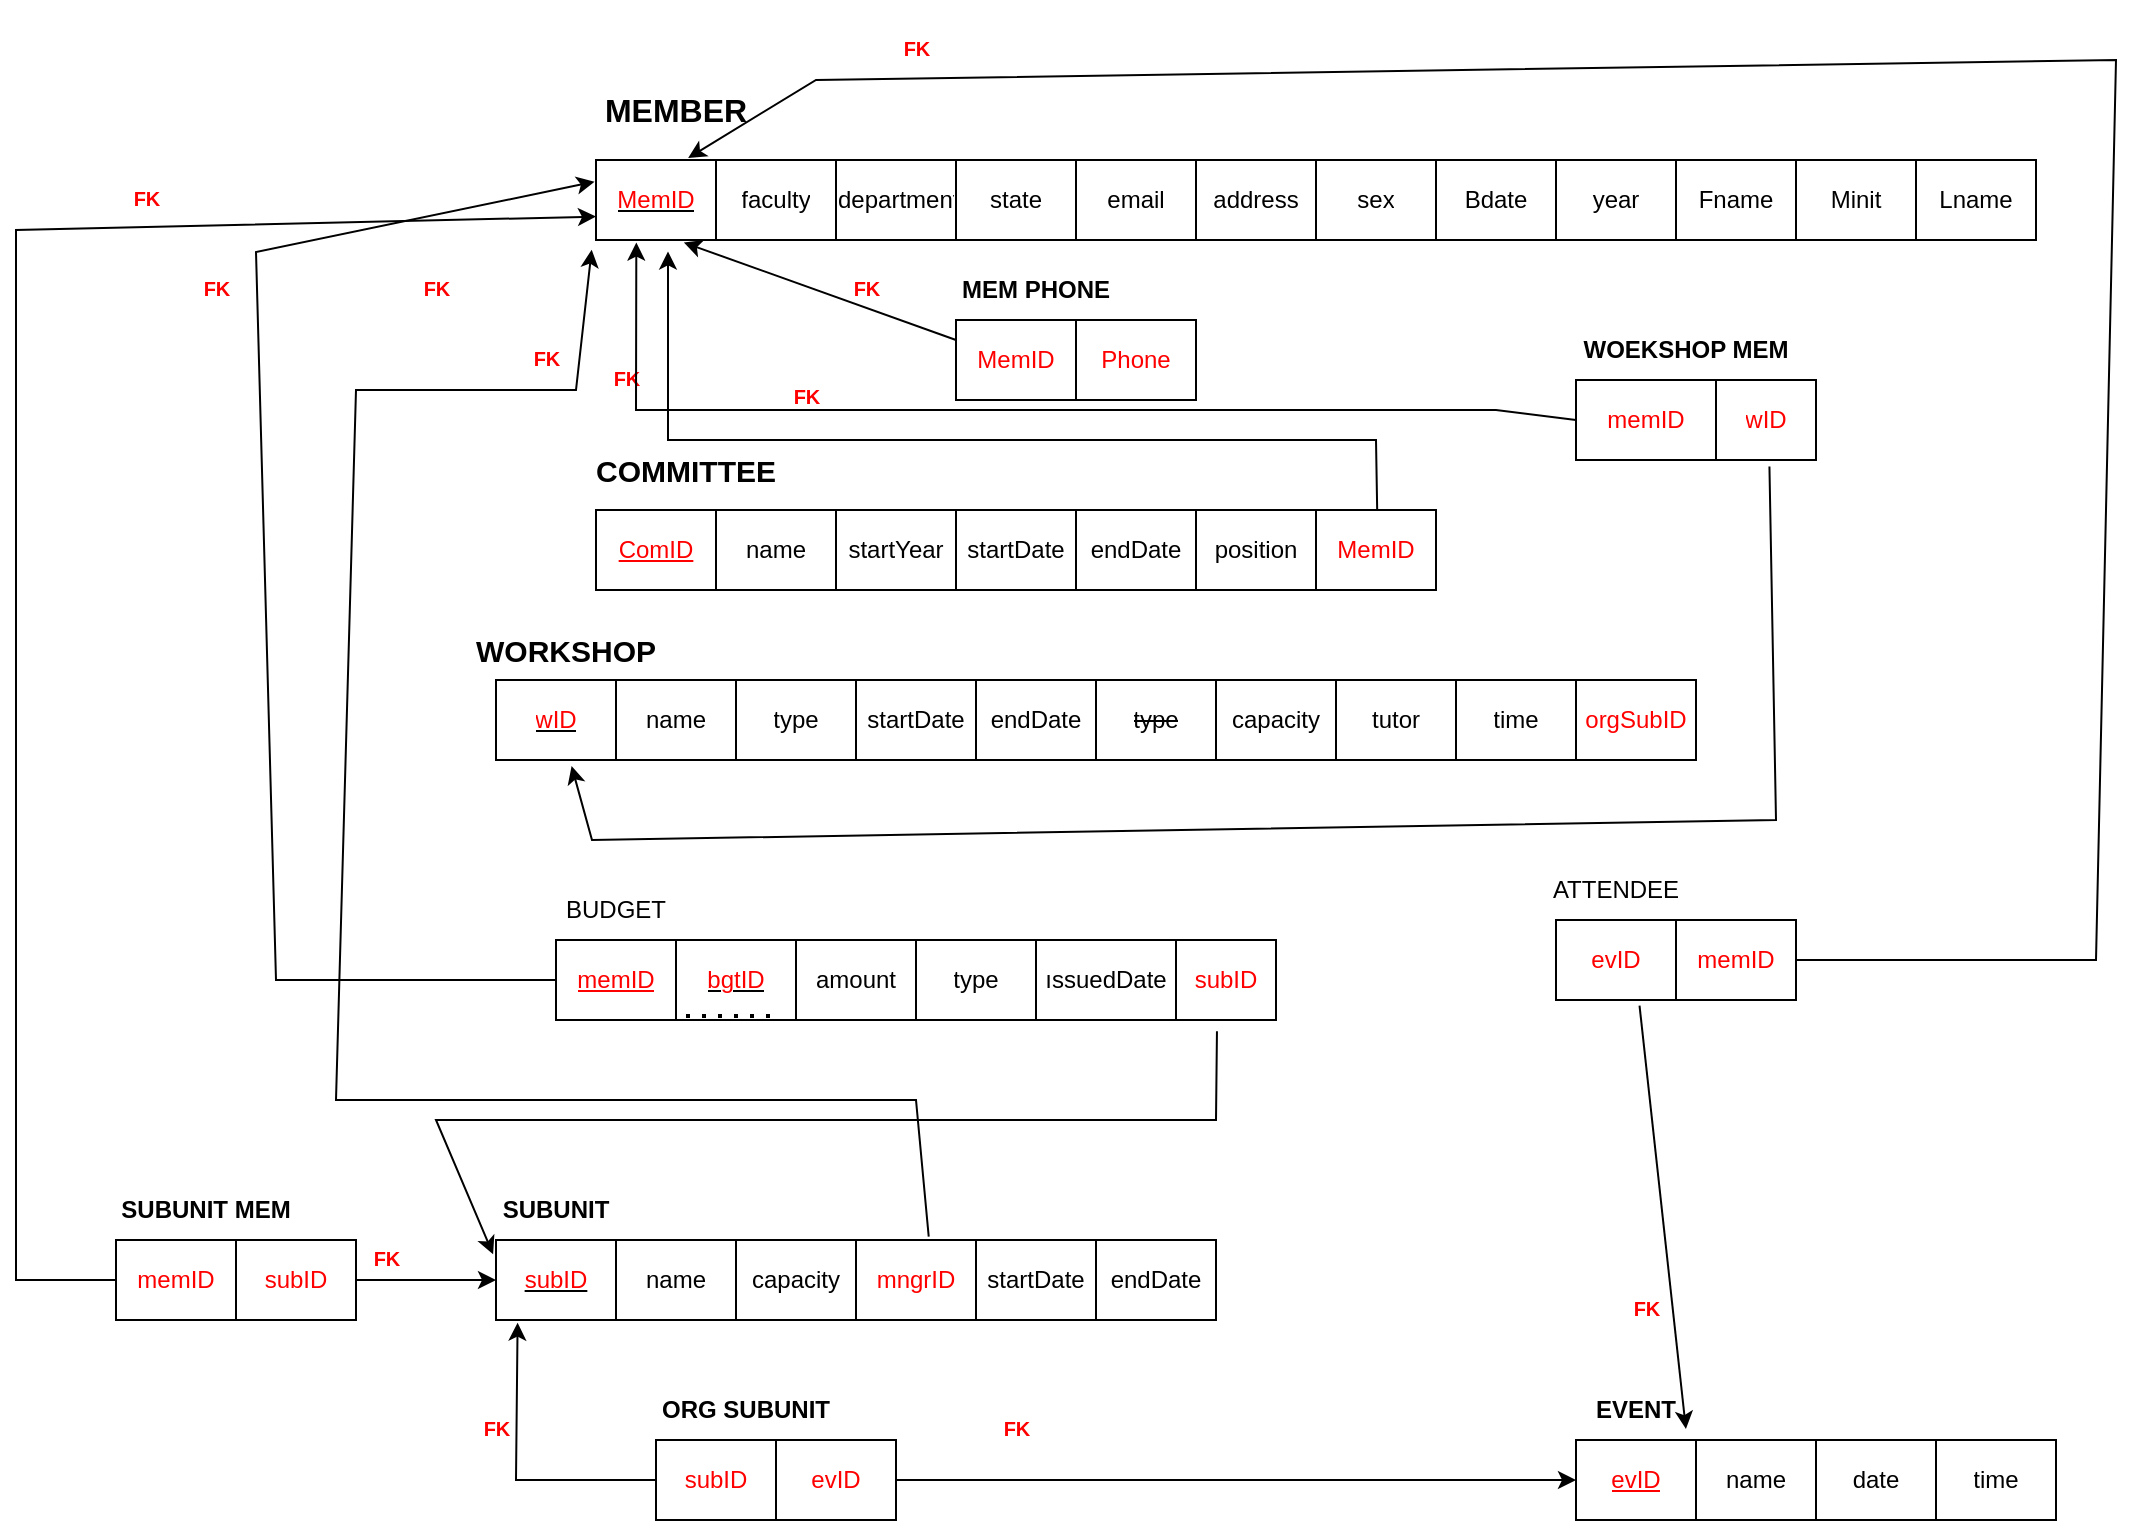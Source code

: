 <mxfile version="17.4.6" type="github">
  <diagram id="Iv0cxKoK1hxGYMcb1AIZ" name="Page-1">
    <mxGraphModel dx="1550" dy="407" grid="1" gridSize="10" guides="1" tooltips="1" connect="1" arrows="1" fold="1" page="1" pageScale="1" pageWidth="827" pageHeight="1169" math="0" shadow="0">
      <root>
        <mxCell id="0" />
        <mxCell id="1" parent="0" />
        <mxCell id="tBkHHK9JIL61vI1MXBWX-161" value="" style="shape=table;startSize=0;container=1;collapsible=0;childLayout=tableLayout;fontColor=#000000;" parent="1" vertex="1">
          <mxGeometry x="20" y="500" width="120" height="40" as="geometry" />
        </mxCell>
        <mxCell id="tBkHHK9JIL61vI1MXBWX-162" value="" style="shape=tableRow;horizontal=0;startSize=0;swimlaneHead=0;swimlaneBody=0;top=0;left=0;bottom=0;right=0;collapsible=0;dropTarget=0;fillColor=none;points=[[0,0.5],[1,0.5]];portConstraint=eastwest;fontColor=#000000;" parent="tBkHHK9JIL61vI1MXBWX-161" vertex="1">
          <mxGeometry width="120" height="40" as="geometry" />
        </mxCell>
        <mxCell id="tBkHHK9JIL61vI1MXBWX-163" value="&lt;span style=&quot;color: rgb(255 , 0 , 0)&quot;&gt;evID&lt;/span&gt;" style="shape=partialRectangle;html=1;whiteSpace=wrap;connectable=0;overflow=hidden;fillColor=none;top=0;left=0;bottom=0;right=0;pointerEvents=1;fontColor=#000000;" parent="tBkHHK9JIL61vI1MXBWX-162" vertex="1">
          <mxGeometry width="60" height="40" as="geometry">
            <mxRectangle width="60" height="40" as="alternateBounds" />
          </mxGeometry>
        </mxCell>
        <mxCell id="tBkHHK9JIL61vI1MXBWX-164" value="&lt;font color=&quot;#ff0000&quot;&gt;memID&lt;/font&gt;" style="shape=partialRectangle;html=1;whiteSpace=wrap;connectable=0;overflow=hidden;fillColor=none;top=0;left=0;bottom=0;right=0;pointerEvents=1;fontColor=#000000;" parent="tBkHHK9JIL61vI1MXBWX-162" vertex="1">
          <mxGeometry x="60" width="60" height="40" as="geometry">
            <mxRectangle width="60" height="40" as="alternateBounds" />
          </mxGeometry>
        </mxCell>
        <mxCell id="tBkHHK9JIL61vI1MXBWX-165" value="ATTENDEE" style="text;html=1;strokeColor=none;fillColor=none;align=center;verticalAlign=middle;whiteSpace=wrap;rounded=0;fontColor=#000000;" parent="1" vertex="1">
          <mxGeometry x="20" y="470" width="60" height="30" as="geometry" />
        </mxCell>
        <mxCell id="tBkHHK9JIL61vI1MXBWX-174" value="" style="endArrow=classic;html=1;rounded=0;fontColor=#FF0000;entryX=0.05;entryY=1.143;entryDx=0;entryDy=0;entryPerimeter=0;exitX=0.93;exitY=0.01;exitDx=0;exitDy=0;exitPerimeter=0;" parent="1" source="tBkHHK9JIL61vI1MXBWX-101" target="tBkHHK9JIL61vI1MXBWX-83" edge="1">
          <mxGeometry width="50" height="50" relative="1" as="geometry">
            <mxPoint x="-20" y="335" as="sourcePoint" />
            <mxPoint x="10" y="405" as="targetPoint" />
            <Array as="points">
              <mxPoint x="-70" y="260" />
              <mxPoint x="-424" y="260" />
            </Array>
          </mxGeometry>
        </mxCell>
        <mxCell id="tBkHHK9JIL61vI1MXBWX-177" value="&lt;font style=&quot;font-size: 10px&quot;&gt;FK&lt;/font&gt;" style="text;strokeColor=none;fillColor=none;html=1;fontSize=24;fontStyle=1;verticalAlign=middle;align=center;fontColor=#FF0000;" parent="1" vertex="1">
          <mxGeometry x="-560" y="170" width="40" height="20" as="geometry" />
        </mxCell>
        <mxCell id="tBkHHK9JIL61vI1MXBWX-178" value="" style="endArrow=classic;html=1;rounded=0;fontSize=10;fontColor=#FF0000;exitX=0.601;exitY=-0.043;exitDx=0;exitDy=0;exitPerimeter=0;entryX=-0.003;entryY=1.121;entryDx=0;entryDy=0;entryPerimeter=0;" parent="1" source="tBkHHK9JIL61vI1MXBWX-134" edge="1" target="tBkHHK9JIL61vI1MXBWX-83">
          <mxGeometry width="50" height="50" relative="1" as="geometry">
            <mxPoint x="-40" y="735" as="sourcePoint" />
            <mxPoint x="-470" y="205" as="targetPoint" />
            <Array as="points">
              <mxPoint x="-300" y="590" />
              <mxPoint x="-590" y="590" />
              <mxPoint x="-580" y="235" />
              <mxPoint x="-470" y="235" />
            </Array>
          </mxGeometry>
        </mxCell>
        <mxCell id="tBkHHK9JIL61vI1MXBWX-179" value="&lt;font style=&quot;font-size: 10px&quot;&gt;FK&lt;/font&gt;" style="text;strokeColor=none;fillColor=none;html=1;fontSize=24;fontStyle=1;verticalAlign=middle;align=center;fontColor=#FF0000;" parent="1" vertex="1">
          <mxGeometry x="-500" y="195" width="30" height="40" as="geometry" />
        </mxCell>
        <mxCell id="tBkHHK9JIL61vI1MXBWX-181" value="" style="endArrow=classic;html=1;rounded=0;fontSize=10;fontColor=#FF0000;exitX=0.918;exitY=1.14;exitDx=0;exitDy=0;exitPerimeter=0;entryX=-0.004;entryY=0.179;entryDx=0;entryDy=0;entryPerimeter=0;" parent="1" source="tBkHHK9JIL61vI1MXBWX-143" target="tBkHHK9JIL61vI1MXBWX-134" edge="1">
          <mxGeometry width="50" height="50" relative="1" as="geometry">
            <mxPoint x="-210" y="715" as="sourcePoint" />
            <mxPoint x="-540" y="640" as="targetPoint" />
            <Array as="points">
              <mxPoint x="-150" y="600" />
              <mxPoint x="-540" y="600" />
            </Array>
          </mxGeometry>
        </mxCell>
        <mxCell id="tBkHHK9JIL61vI1MXBWX-183" value="" style="endArrow=classic;html=1;rounded=0;fontSize=10;fontColor=#FF0000;exitX=0;exitY=0.5;exitDx=0;exitDy=0;entryX=-0.001;entryY=0.272;entryDx=0;entryDy=0;entryPerimeter=0;" parent="1" source="tBkHHK9JIL61vI1MXBWX-143" target="tBkHHK9JIL61vI1MXBWX-83" edge="1">
          <mxGeometry width="50" height="50" relative="1" as="geometry">
            <mxPoint x="-490" y="705" as="sourcePoint" />
            <mxPoint x="-510" y="115" as="targetPoint" />
            <Array as="points">
              <mxPoint x="-620" y="530" />
              <mxPoint x="-630" y="166" />
            </Array>
          </mxGeometry>
        </mxCell>
        <mxCell id="tBkHHK9JIL61vI1MXBWX-186" value="&lt;font style=&quot;font-size: 10px&quot;&gt;FK&lt;/font&gt;" style="text;strokeColor=none;fillColor=none;html=1;fontSize=24;fontStyle=1;verticalAlign=middle;align=center;fontColor=#FF0000;" parent="1" vertex="1">
          <mxGeometry x="-670" y="170" width="40" height="20" as="geometry" />
        </mxCell>
        <mxCell id="tBkHHK9JIL61vI1MXBWX-191" value="&lt;font style=&quot;font-size: 10px&quot;&gt;FK&lt;/font&gt;" style="text;strokeColor=none;fillColor=none;html=1;fontSize=24;fontStyle=1;verticalAlign=middle;align=center;fontColor=#FF0000;" parent="1" vertex="1">
          <mxGeometry x="-520" y="740" width="20" height="20" as="geometry" />
        </mxCell>
        <mxCell id="tBkHHK9JIL61vI1MXBWX-195" value="&lt;font style=&quot;font-size: 10px&quot;&gt;FK&lt;/font&gt;" style="text;strokeColor=none;fillColor=none;html=1;fontSize=24;fontStyle=1;verticalAlign=middle;align=center;fontColor=#FF0000;" parent="1" vertex="1">
          <mxGeometry x="-265" y="730" width="30" height="40" as="geometry" />
        </mxCell>
        <mxCell id="tBkHHK9JIL61vI1MXBWX-199" value="&lt;font style=&quot;font-size: 10px&quot;&gt;FK&lt;/font&gt;" style="text;strokeColor=none;fillColor=none;html=1;fontSize=24;fontStyle=1;verticalAlign=middle;align=center;fontColor=#FF0000;" parent="1" vertex="1">
          <mxGeometry x="-460" y="205" width="30" height="40" as="geometry" />
        </mxCell>
        <mxCell id="tBkHHK9JIL61vI1MXBWX-200" value="" style="endArrow=classic;html=1;rounded=0;fontSize=10;fontColor=#FF0000;exitX=1;exitY=0.5;exitDx=0;exitDy=0;" parent="1" source="tBkHHK9JIL61vI1MXBWX-157" target="tBkHHK9JIL61vI1MXBWX-134" edge="1">
          <mxGeometry width="50" height="50" relative="1" as="geometry">
            <mxPoint x="-290" y="530" as="sourcePoint" />
            <mxPoint x="-240" y="480" as="targetPoint" />
          </mxGeometry>
        </mxCell>
        <mxCell id="tBkHHK9JIL61vI1MXBWX-201" value="&lt;font style=&quot;font-size: 10px&quot;&gt;FK&lt;/font&gt;" style="text;strokeColor=none;fillColor=none;html=1;fontSize=24;fontStyle=1;verticalAlign=middle;align=center;fontColor=#FF0000;" parent="1" vertex="1">
          <mxGeometry x="-580" y="650" width="30" height="30" as="geometry" />
        </mxCell>
        <mxCell id="tBkHHK9JIL61vI1MXBWX-202" value="" style="endArrow=classic;html=1;rounded=0;fontSize=10;fontColor=#FF0000;exitX=0;exitY=0.5;exitDx=0;exitDy=0;" parent="1" source="tBkHHK9JIL61vI1MXBWX-157" target="tBkHHK9JIL61vI1MXBWX-83" edge="1">
          <mxGeometry width="50" height="50" relative="1" as="geometry">
            <mxPoint x="-740" y="905" as="sourcePoint" />
            <mxPoint x="-740" y="85" as="targetPoint" />
            <Array as="points">
              <mxPoint x="-750" y="680" />
              <mxPoint x="-750" y="155" />
            </Array>
          </mxGeometry>
        </mxCell>
        <mxCell id="tBkHHK9JIL61vI1MXBWX-205" value="&lt;font style=&quot;font-size: 10px&quot;&gt;FK&lt;/font&gt;" style="text;strokeColor=none;fillColor=none;html=1;fontSize=24;fontStyle=1;verticalAlign=middle;align=center;fontColor=#FF0000;" parent="1" vertex="1">
          <mxGeometry x="-700" y="115" width="30" height="40" as="geometry" />
        </mxCell>
        <mxCell id="tBkHHK9JIL61vI1MXBWX-208" value="" style="endArrow=classic;html=1;rounded=0;fontSize=10;fontColor=#FF0000;exitX=1;exitY=0.5;exitDx=0;exitDy=0;entryX=0.064;entryY=-0.026;entryDx=0;entryDy=0;entryPerimeter=0;" parent="1" source="tBkHHK9JIL61vI1MXBWX-162" target="tBkHHK9JIL61vI1MXBWX-83" edge="1">
          <mxGeometry width="50" height="50" relative="1" as="geometry">
            <mxPoint x="-20" y="745" as="sourcePoint" />
            <mxPoint x="-400" y="80" as="targetPoint" />
            <Array as="points">
              <mxPoint x="290" y="520" />
              <mxPoint x="300" y="70" />
              <mxPoint x="-350" y="80" />
            </Array>
          </mxGeometry>
        </mxCell>
        <mxCell id="tBkHHK9JIL61vI1MXBWX-209" value="&lt;font style=&quot;font-size: 10px&quot;&gt;FK&lt;/font&gt;" style="text;strokeColor=none;fillColor=none;html=1;fontSize=24;fontStyle=1;verticalAlign=middle;align=center;fontColor=#FF0000;" parent="1" vertex="1">
          <mxGeometry x="-315" y="40" width="30" height="40" as="geometry" />
        </mxCell>
        <mxCell id="6dEeIVstDc905ZBCaSvn-3" value="" style="endArrow=classic;html=1;rounded=0;fontSize=9;exitX=0.806;exitY=1.082;exitDx=0;exitDy=0;exitPerimeter=0;entryX=0.07;entryY=1.076;entryDx=0;entryDy=0;entryPerimeter=0;" edge="1" parent="1" source="tBkHHK9JIL61vI1MXBWX-152" target="tBkHHK9JIL61vI1MXBWX-112">
          <mxGeometry width="50" height="50" relative="1" as="geometry">
            <mxPoint x="140" y="450" as="sourcePoint" />
            <mxPoint x="-460" y="460" as="targetPoint" />
            <Array as="points">
              <mxPoint x="130" y="450" />
              <mxPoint x="-462" y="460" />
            </Array>
          </mxGeometry>
        </mxCell>
        <mxCell id="6dEeIVstDc905ZBCaSvn-5" value="" style="group" vertex="1" connectable="0" parent="1">
          <mxGeometry x="-460" y="260" width="420" height="75" as="geometry" />
        </mxCell>
        <mxCell id="tBkHHK9JIL61vI1MXBWX-100" value="" style="shape=table;startSize=0;container=1;collapsible=0;childLayout=tableLayout;fontColor=#000000;" parent="6dEeIVstDc905ZBCaSvn-5" vertex="1">
          <mxGeometry y="35" width="420" height="40" as="geometry" />
        </mxCell>
        <mxCell id="tBkHHK9JIL61vI1MXBWX-101" value="" style="shape=tableRow;horizontal=0;startSize=0;swimlaneHead=0;swimlaneBody=0;top=0;left=0;bottom=0;right=0;collapsible=0;dropTarget=0;fillColor=none;points=[[0,0.5],[1,0.5]];portConstraint=eastwest;fontColor=#FF0000;" parent="tBkHHK9JIL61vI1MXBWX-100" vertex="1">
          <mxGeometry width="420" height="40" as="geometry" />
        </mxCell>
        <mxCell id="tBkHHK9JIL61vI1MXBWX-102" value="&lt;u&gt;ComID&lt;/u&gt;" style="shape=partialRectangle;html=1;whiteSpace=wrap;connectable=0;overflow=hidden;fillColor=none;top=0;left=0;bottom=0;right=0;pointerEvents=1;fontColor=#FF0000;" parent="tBkHHK9JIL61vI1MXBWX-101" vertex="1">
          <mxGeometry width="60" height="40" as="geometry">
            <mxRectangle width="60" height="40" as="alternateBounds" />
          </mxGeometry>
        </mxCell>
        <mxCell id="tBkHHK9JIL61vI1MXBWX-103" value="name" style="shape=partialRectangle;html=1;whiteSpace=wrap;connectable=0;overflow=hidden;fillColor=none;top=0;left=0;bottom=0;right=0;pointerEvents=1;fontColor=#000000;" parent="tBkHHK9JIL61vI1MXBWX-101" vertex="1">
          <mxGeometry x="60" width="60" height="40" as="geometry">
            <mxRectangle width="60" height="40" as="alternateBounds" />
          </mxGeometry>
        </mxCell>
        <mxCell id="tBkHHK9JIL61vI1MXBWX-104" value="startYear" style="shape=partialRectangle;html=1;whiteSpace=wrap;connectable=0;overflow=hidden;fillColor=none;top=0;left=0;bottom=0;right=0;pointerEvents=1;fontColor=#000000;" parent="tBkHHK9JIL61vI1MXBWX-101" vertex="1">
          <mxGeometry x="120" width="60" height="40" as="geometry">
            <mxRectangle width="60" height="40" as="alternateBounds" />
          </mxGeometry>
        </mxCell>
        <mxCell id="tBkHHK9JIL61vI1MXBWX-105" value="&lt;font color=&quot;#000000&quot;&gt;startDate&lt;/font&gt;" style="shape=partialRectangle;html=1;whiteSpace=wrap;connectable=0;overflow=hidden;fillColor=none;top=0;left=0;bottom=0;right=0;pointerEvents=1;fontColor=#FF0000;" parent="tBkHHK9JIL61vI1MXBWX-101" vertex="1">
          <mxGeometry x="180" width="60" height="40" as="geometry">
            <mxRectangle width="60" height="40" as="alternateBounds" />
          </mxGeometry>
        </mxCell>
        <mxCell id="tBkHHK9JIL61vI1MXBWX-106" value="endDate" style="shape=partialRectangle;html=1;whiteSpace=wrap;connectable=0;overflow=hidden;fillColor=none;top=0;left=0;bottom=0;right=0;pointerEvents=1;fontColor=#000000;" parent="tBkHHK9JIL61vI1MXBWX-101" vertex="1">
          <mxGeometry x="240" width="60" height="40" as="geometry">
            <mxRectangle width="60" height="40" as="alternateBounds" />
          </mxGeometry>
        </mxCell>
        <mxCell id="tBkHHK9JIL61vI1MXBWX-107" value="&lt;font color=&quot;#000000&quot;&gt;position&lt;/font&gt;" style="shape=partialRectangle;html=1;whiteSpace=wrap;connectable=0;overflow=hidden;fillColor=none;top=0;left=0;bottom=0;right=0;pointerEvents=1;fontColor=#FF0000;" parent="tBkHHK9JIL61vI1MXBWX-101" vertex="1">
          <mxGeometry x="300" width="60" height="40" as="geometry">
            <mxRectangle width="60" height="40" as="alternateBounds" />
          </mxGeometry>
        </mxCell>
        <mxCell id="tBkHHK9JIL61vI1MXBWX-108" value="MemID" style="shape=partialRectangle;html=1;whiteSpace=wrap;connectable=0;overflow=hidden;fillColor=none;top=0;left=0;bottom=0;right=0;pointerEvents=1;fontColor=#FF0000;" parent="tBkHHK9JIL61vI1MXBWX-101" vertex="1">
          <mxGeometry x="360" width="60" height="40" as="geometry">
            <mxRectangle width="60" height="40" as="alternateBounds" />
          </mxGeometry>
        </mxCell>
        <mxCell id="tBkHHK9JIL61vI1MXBWX-110" value="COMMITTEE" style="text;html=1;strokeColor=none;fillColor=none;align=center;verticalAlign=middle;whiteSpace=wrap;rounded=0;fontColor=#000000;fontStyle=1;fontSize=15;" parent="6dEeIVstDc905ZBCaSvn-5" vertex="1">
          <mxGeometry width="90" height="30" as="geometry" />
        </mxCell>
        <mxCell id="6dEeIVstDc905ZBCaSvn-6" value="" style="group" vertex="1" connectable="0" parent="1">
          <mxGeometry x="-460" y="90" width="720" height="70" as="geometry" />
        </mxCell>
        <mxCell id="tBkHHK9JIL61vI1MXBWX-82" value="" style="shape=table;startSize=0;container=1;collapsible=0;childLayout=tableLayout;" parent="6dEeIVstDc905ZBCaSvn-6" vertex="1">
          <mxGeometry y="30" width="720" height="40" as="geometry" />
        </mxCell>
        <mxCell id="tBkHHK9JIL61vI1MXBWX-83" value="" style="shape=tableRow;horizontal=0;startSize=0;swimlaneHead=0;swimlaneBody=0;top=0;left=0;bottom=0;right=0;collapsible=0;dropTarget=0;fillColor=none;points=[[0,0.5],[1,0.5]];portConstraint=eastwest;" parent="tBkHHK9JIL61vI1MXBWX-82" vertex="1">
          <mxGeometry width="720" height="40" as="geometry" />
        </mxCell>
        <mxCell id="tBkHHK9JIL61vI1MXBWX-84" value="&lt;u&gt;&lt;font color=&quot;#ff0000&quot;&gt;MemID&lt;/font&gt;&lt;/u&gt;" style="shape=partialRectangle;html=1;whiteSpace=wrap;connectable=0;overflow=hidden;fillColor=none;top=0;left=0;bottom=0;right=0;pointerEvents=1;" parent="tBkHHK9JIL61vI1MXBWX-83" vertex="1">
          <mxGeometry width="60" height="40" as="geometry">
            <mxRectangle width="60" height="40" as="alternateBounds" />
          </mxGeometry>
        </mxCell>
        <mxCell id="tBkHHK9JIL61vI1MXBWX-85" value="faculty" style="shape=partialRectangle;html=1;whiteSpace=wrap;connectable=0;overflow=hidden;fillColor=none;top=0;left=0;bottom=0;right=0;pointerEvents=1;" parent="tBkHHK9JIL61vI1MXBWX-83" vertex="1">
          <mxGeometry x="60" width="60" height="40" as="geometry">
            <mxRectangle width="60" height="40" as="alternateBounds" />
          </mxGeometry>
        </mxCell>
        <mxCell id="tBkHHK9JIL61vI1MXBWX-86" value="department" style="shape=partialRectangle;html=1;whiteSpace=wrap;connectable=0;overflow=hidden;fillColor=none;top=0;left=0;bottom=0;right=0;pointerEvents=1;" parent="tBkHHK9JIL61vI1MXBWX-83" vertex="1">
          <mxGeometry x="120" width="60" height="40" as="geometry">
            <mxRectangle width="60" height="40" as="alternateBounds" />
          </mxGeometry>
        </mxCell>
        <mxCell id="tBkHHK9JIL61vI1MXBWX-87" value="state" style="shape=partialRectangle;html=1;whiteSpace=wrap;connectable=0;overflow=hidden;fillColor=none;top=0;left=0;bottom=0;right=0;pointerEvents=1;" parent="tBkHHK9JIL61vI1MXBWX-83" vertex="1">
          <mxGeometry x="180" width="60" height="40" as="geometry">
            <mxRectangle width="60" height="40" as="alternateBounds" />
          </mxGeometry>
        </mxCell>
        <mxCell id="tBkHHK9JIL61vI1MXBWX-88" value="email" style="shape=partialRectangle;html=1;whiteSpace=wrap;connectable=0;overflow=hidden;fillColor=none;top=0;left=0;bottom=0;right=0;pointerEvents=1;" parent="tBkHHK9JIL61vI1MXBWX-83" vertex="1">
          <mxGeometry x="240" width="60" height="40" as="geometry">
            <mxRectangle width="60" height="40" as="alternateBounds" />
          </mxGeometry>
        </mxCell>
        <mxCell id="tBkHHK9JIL61vI1MXBWX-89" value="address" style="shape=partialRectangle;html=1;whiteSpace=wrap;connectable=0;overflow=hidden;fillColor=none;top=0;left=0;bottom=0;right=0;pointerEvents=1;" parent="tBkHHK9JIL61vI1MXBWX-83" vertex="1">
          <mxGeometry x="300" width="60" height="40" as="geometry">
            <mxRectangle width="60" height="40" as="alternateBounds" />
          </mxGeometry>
        </mxCell>
        <mxCell id="tBkHHK9JIL61vI1MXBWX-90" value="sex" style="shape=partialRectangle;html=1;whiteSpace=wrap;connectable=0;overflow=hidden;fillColor=none;top=0;left=0;bottom=0;right=0;pointerEvents=1;" parent="tBkHHK9JIL61vI1MXBWX-83" vertex="1">
          <mxGeometry x="360" width="60" height="40" as="geometry">
            <mxRectangle width="60" height="40" as="alternateBounds" />
          </mxGeometry>
        </mxCell>
        <mxCell id="tBkHHK9JIL61vI1MXBWX-91" value="Bdate" style="shape=partialRectangle;html=1;whiteSpace=wrap;connectable=0;overflow=hidden;fillColor=none;top=0;left=0;bottom=0;right=0;pointerEvents=1;" parent="tBkHHK9JIL61vI1MXBWX-83" vertex="1">
          <mxGeometry x="420" width="60" height="40" as="geometry">
            <mxRectangle width="60" height="40" as="alternateBounds" />
          </mxGeometry>
        </mxCell>
        <mxCell id="tBkHHK9JIL61vI1MXBWX-92" value="year" style="shape=partialRectangle;html=1;whiteSpace=wrap;connectable=0;overflow=hidden;fillColor=none;top=0;left=0;bottom=0;right=0;pointerEvents=1;" parent="tBkHHK9JIL61vI1MXBWX-83" vertex="1">
          <mxGeometry x="480" width="60" height="40" as="geometry">
            <mxRectangle width="60" height="40" as="alternateBounds" />
          </mxGeometry>
        </mxCell>
        <mxCell id="tBkHHK9JIL61vI1MXBWX-93" value="Fname" style="shape=partialRectangle;html=1;whiteSpace=wrap;connectable=0;overflow=hidden;fillColor=none;top=0;left=0;bottom=0;right=0;pointerEvents=1;" parent="tBkHHK9JIL61vI1MXBWX-83" vertex="1">
          <mxGeometry x="540" width="60" height="40" as="geometry">
            <mxRectangle width="60" height="40" as="alternateBounds" />
          </mxGeometry>
        </mxCell>
        <mxCell id="tBkHHK9JIL61vI1MXBWX-94" value="Minit" style="shape=partialRectangle;html=1;whiteSpace=wrap;connectable=0;overflow=hidden;fillColor=none;top=0;left=0;bottom=0;right=0;pointerEvents=1;" parent="tBkHHK9JIL61vI1MXBWX-83" vertex="1">
          <mxGeometry x="600" width="60" height="40" as="geometry">
            <mxRectangle width="60" height="40" as="alternateBounds" />
          </mxGeometry>
        </mxCell>
        <mxCell id="tBkHHK9JIL61vI1MXBWX-95" value="Lname" style="shape=partialRectangle;html=1;whiteSpace=wrap;connectable=0;overflow=hidden;fillColor=none;top=0;left=0;bottom=0;right=0;pointerEvents=1;" parent="tBkHHK9JIL61vI1MXBWX-83" vertex="1">
          <mxGeometry x="660" width="60" height="40" as="geometry">
            <mxRectangle width="60" height="40" as="alternateBounds" />
          </mxGeometry>
        </mxCell>
        <mxCell id="tBkHHK9JIL61vI1MXBWX-99" value="MEMBER" style="text;html=1;strokeColor=none;fillColor=none;align=center;verticalAlign=middle;whiteSpace=wrap;rounded=0;fontStyle=1;fontSize=16;" parent="6dEeIVstDc905ZBCaSvn-6" vertex="1">
          <mxGeometry x="10" y="-10" width="60" height="30" as="geometry" />
        </mxCell>
        <mxCell id="tBkHHK9JIL61vI1MXBWX-175" value="&lt;font style=&quot;font-size: 10px&quot;&gt;FK&lt;/font&gt;" style="text;strokeColor=none;fillColor=none;html=1;fontSize=24;fontStyle=1;verticalAlign=middle;align=center;fontColor=#FF0000;" parent="1" vertex="1">
          <mxGeometry x="-370" y="220" width="30" height="28" as="geometry" />
        </mxCell>
        <mxCell id="tBkHHK9JIL61vI1MXBWX-198" value="" style="endArrow=classic;html=1;rounded=0;fontSize=10;fontColor=#FF0000;exitX=0;exitY=0.5;exitDx=0;exitDy=0;entryX=0.028;entryY=1.032;entryDx=0;entryDy=0;entryPerimeter=0;" parent="1" source="tBkHHK9JIL61vI1MXBWX-152" edge="1" target="tBkHHK9JIL61vI1MXBWX-83">
          <mxGeometry width="50" height="50" relative="1" as="geometry">
            <mxPoint x="10" y="270" as="sourcePoint" />
            <mxPoint x="-460" y="205" as="targetPoint" />
            <Array as="points">
              <mxPoint x="-10" y="245" />
              <mxPoint x="-440" y="245" />
            </Array>
          </mxGeometry>
        </mxCell>
        <mxCell id="tBkHHK9JIL61vI1MXBWX-125" value="WORKSHOP" style="text;html=1;strokeColor=none;fillColor=none;align=center;verticalAlign=middle;whiteSpace=wrap;rounded=0;fontColor=#000000;fontStyle=1;fontSize=15;" parent="1" vertex="1">
          <mxGeometry x="-505" y="350" width="60" height="30" as="geometry" />
        </mxCell>
        <mxCell id="6dEeIVstDc905ZBCaSvn-11" value="" style="group" vertex="1" connectable="0" parent="1">
          <mxGeometry x="30" y="200" width="120" height="70" as="geometry" />
        </mxCell>
        <mxCell id="tBkHHK9JIL61vI1MXBWX-151" value="" style="shape=table;startSize=0;container=1;collapsible=0;childLayout=tableLayout;fontColor=#000000;" parent="6dEeIVstDc905ZBCaSvn-11" vertex="1">
          <mxGeometry y="30" width="120" height="40" as="geometry" />
        </mxCell>
        <mxCell id="tBkHHK9JIL61vI1MXBWX-152" value="" style="shape=tableRow;horizontal=0;startSize=0;swimlaneHead=0;swimlaneBody=0;top=0;left=0;bottom=0;right=0;collapsible=0;dropTarget=0;fillColor=none;points=[[0,0.5],[1,0.5]];portConstraint=eastwest;fontColor=#000000;" parent="tBkHHK9JIL61vI1MXBWX-151" vertex="1">
          <mxGeometry width="120" height="40" as="geometry" />
        </mxCell>
        <mxCell id="tBkHHK9JIL61vI1MXBWX-153" value="&lt;font color=&quot;#ff0000&quot;&gt;memID&lt;/font&gt;" style="shape=partialRectangle;html=1;whiteSpace=wrap;connectable=0;overflow=hidden;fillColor=none;top=0;left=0;bottom=0;right=0;pointerEvents=1;fontColor=#000000;" parent="tBkHHK9JIL61vI1MXBWX-152" vertex="1">
          <mxGeometry width="70" height="40" as="geometry">
            <mxRectangle width="70" height="40" as="alternateBounds" />
          </mxGeometry>
        </mxCell>
        <mxCell id="tBkHHK9JIL61vI1MXBWX-154" value="&lt;font color=&quot;#ff0000&quot;&gt;wID&lt;/font&gt;" style="shape=partialRectangle;html=1;whiteSpace=wrap;connectable=0;overflow=hidden;fillColor=none;top=0;left=0;bottom=0;right=0;pointerEvents=1;fontColor=#000000;" parent="tBkHHK9JIL61vI1MXBWX-152" vertex="1">
          <mxGeometry x="70" width="50" height="40" as="geometry">
            <mxRectangle width="50" height="40" as="alternateBounds" />
          </mxGeometry>
        </mxCell>
        <mxCell id="tBkHHK9JIL61vI1MXBWX-155" value="WOEKSHOP MEM" style="text;html=1;strokeColor=none;fillColor=none;align=center;verticalAlign=middle;whiteSpace=wrap;rounded=0;fontColor=#000000;fontSize=12;fontStyle=1" parent="6dEeIVstDc905ZBCaSvn-11" vertex="1">
          <mxGeometry width="110" height="30" as="geometry" />
        </mxCell>
        <mxCell id="6dEeIVstDc905ZBCaSvn-12" value="" style="group" vertex="1" connectable="0" parent="1">
          <mxGeometry x="-510" y="380" width="600" height="40" as="geometry" />
        </mxCell>
        <mxCell id="tBkHHK9JIL61vI1MXBWX-122" value="" style="shape=table;startSize=0;container=1;collapsible=0;childLayout=tableLayout;fontColor=#000000;" parent="6dEeIVstDc905ZBCaSvn-12" vertex="1">
          <mxGeometry x="540" width="60" height="40" as="geometry" />
        </mxCell>
        <mxCell id="tBkHHK9JIL61vI1MXBWX-123" value="" style="shape=tableRow;horizontal=0;startSize=0;swimlaneHead=0;swimlaneBody=0;top=0;left=0;bottom=0;right=0;collapsible=0;dropTarget=0;fillColor=none;points=[[0,0.5],[1,0.5]];portConstraint=eastwest;fontColor=#000000;" parent="tBkHHK9JIL61vI1MXBWX-122" vertex="1">
          <mxGeometry width="60" height="40" as="geometry" />
        </mxCell>
        <mxCell id="tBkHHK9JIL61vI1MXBWX-124" value="&lt;font color=&quot;#ff0000&quot;&gt;orgSubID&lt;/font&gt;" style="shape=partialRectangle;html=1;whiteSpace=wrap;connectable=0;overflow=hidden;fillColor=none;top=0;left=0;bottom=0;right=0;pointerEvents=1;fontColor=#000000;" parent="tBkHHK9JIL61vI1MXBWX-123" vertex="1">
          <mxGeometry width="60" height="40" as="geometry">
            <mxRectangle width="60" height="40" as="alternateBounds" />
          </mxGeometry>
        </mxCell>
        <mxCell id="tBkHHK9JIL61vI1MXBWX-111" value="" style="shape=table;startSize=0;container=1;collapsible=0;childLayout=tableLayout;fontColor=#000000;" parent="6dEeIVstDc905ZBCaSvn-12" vertex="1">
          <mxGeometry width="540" height="40" as="geometry" />
        </mxCell>
        <mxCell id="tBkHHK9JIL61vI1MXBWX-112" value="" style="shape=tableRow;horizontal=0;startSize=0;swimlaneHead=0;swimlaneBody=0;top=0;left=0;bottom=0;right=0;collapsible=0;dropTarget=0;fillColor=none;points=[[0,0.5],[1,0.5]];portConstraint=eastwest;fontColor=#000000;" parent="tBkHHK9JIL61vI1MXBWX-111" vertex="1">
          <mxGeometry width="540" height="40" as="geometry" />
        </mxCell>
        <mxCell id="tBkHHK9JIL61vI1MXBWX-113" value="&lt;u&gt;&lt;font color=&quot;#ff0000&quot;&gt;wID&lt;/font&gt;&lt;/u&gt;" style="shape=partialRectangle;html=1;whiteSpace=wrap;connectable=0;overflow=hidden;fillColor=none;top=0;left=0;bottom=0;right=0;pointerEvents=1;fontColor=#000000;" parent="tBkHHK9JIL61vI1MXBWX-112" vertex="1">
          <mxGeometry width="60" height="40" as="geometry">
            <mxRectangle width="60" height="40" as="alternateBounds" />
          </mxGeometry>
        </mxCell>
        <mxCell id="tBkHHK9JIL61vI1MXBWX-114" value="name" style="shape=partialRectangle;html=1;whiteSpace=wrap;connectable=0;overflow=hidden;fillColor=none;top=0;left=0;bottom=0;right=0;pointerEvents=1;fontColor=#000000;" parent="tBkHHK9JIL61vI1MXBWX-112" vertex="1">
          <mxGeometry x="60" width="60" height="40" as="geometry">
            <mxRectangle width="60" height="40" as="alternateBounds" />
          </mxGeometry>
        </mxCell>
        <mxCell id="tBkHHK9JIL61vI1MXBWX-115" value="type" style="shape=partialRectangle;html=1;whiteSpace=wrap;connectable=0;overflow=hidden;fillColor=none;top=0;left=0;bottom=0;right=0;pointerEvents=1;fontColor=#000000;" parent="tBkHHK9JIL61vI1MXBWX-112" vertex="1">
          <mxGeometry x="120" width="60" height="40" as="geometry">
            <mxRectangle width="60" height="40" as="alternateBounds" />
          </mxGeometry>
        </mxCell>
        <mxCell id="tBkHHK9JIL61vI1MXBWX-116" value="startDate" style="shape=partialRectangle;html=1;whiteSpace=wrap;connectable=0;overflow=hidden;fillColor=none;top=0;left=0;bottom=0;right=0;pointerEvents=1;fontColor=#000000;" parent="tBkHHK9JIL61vI1MXBWX-112" vertex="1">
          <mxGeometry x="180" width="60" height="40" as="geometry">
            <mxRectangle width="60" height="40" as="alternateBounds" />
          </mxGeometry>
        </mxCell>
        <mxCell id="tBkHHK9JIL61vI1MXBWX-117" value="endDate" style="shape=partialRectangle;html=1;whiteSpace=wrap;connectable=0;overflow=hidden;fillColor=none;top=0;left=0;bottom=0;right=0;pointerEvents=1;fontColor=#000000;" parent="tBkHHK9JIL61vI1MXBWX-112" vertex="1">
          <mxGeometry x="240" width="60" height="40" as="geometry">
            <mxRectangle width="60" height="40" as="alternateBounds" />
          </mxGeometry>
        </mxCell>
        <mxCell id="tBkHHK9JIL61vI1MXBWX-118" value="&lt;strike&gt;type&lt;/strike&gt;" style="shape=partialRectangle;html=1;whiteSpace=wrap;connectable=0;overflow=hidden;fillColor=none;top=0;left=0;bottom=0;right=0;pointerEvents=1;fontColor=#000000;" parent="tBkHHK9JIL61vI1MXBWX-112" vertex="1">
          <mxGeometry x="300" width="60" height="40" as="geometry">
            <mxRectangle width="60" height="40" as="alternateBounds" />
          </mxGeometry>
        </mxCell>
        <mxCell id="tBkHHK9JIL61vI1MXBWX-119" value="capacity" style="shape=partialRectangle;html=1;whiteSpace=wrap;connectable=0;overflow=hidden;fillColor=none;top=0;left=0;bottom=0;right=0;pointerEvents=1;fontColor=#000000;" parent="tBkHHK9JIL61vI1MXBWX-112" vertex="1">
          <mxGeometry x="360" width="60" height="40" as="geometry">
            <mxRectangle width="60" height="40" as="alternateBounds" />
          </mxGeometry>
        </mxCell>
        <mxCell id="tBkHHK9JIL61vI1MXBWX-120" value="tutor" style="shape=partialRectangle;html=1;whiteSpace=wrap;connectable=0;overflow=hidden;fillColor=none;top=0;left=0;bottom=0;right=0;pointerEvents=1;fontColor=#000000;" parent="tBkHHK9JIL61vI1MXBWX-112" vertex="1">
          <mxGeometry x="420" width="60" height="40" as="geometry">
            <mxRectangle width="60" height="40" as="alternateBounds" />
          </mxGeometry>
        </mxCell>
        <mxCell id="tBkHHK9JIL61vI1MXBWX-121" value="time" style="shape=partialRectangle;html=1;whiteSpace=wrap;connectable=0;overflow=hidden;fillColor=none;top=0;left=0;bottom=0;right=0;pointerEvents=1;fontColor=#000000;" parent="tBkHHK9JIL61vI1MXBWX-112" vertex="1">
          <mxGeometry x="480" width="60" height="40" as="geometry">
            <mxRectangle width="60" height="40" as="alternateBounds" />
          </mxGeometry>
        </mxCell>
        <mxCell id="6dEeIVstDc905ZBCaSvn-13" value="" style="group" vertex="1" connectable="0" parent="1">
          <mxGeometry x="-480" y="480" width="360" height="70" as="geometry" />
        </mxCell>
        <mxCell id="tBkHHK9JIL61vI1MXBWX-142" value="" style="shape=table;startSize=0;container=1;collapsible=0;childLayout=tableLayout;fontColor=#000000;" parent="6dEeIVstDc905ZBCaSvn-13" vertex="1">
          <mxGeometry y="30" width="360" height="40" as="geometry" />
        </mxCell>
        <mxCell id="tBkHHK9JIL61vI1MXBWX-143" value="" style="shape=tableRow;horizontal=0;startSize=0;swimlaneHead=0;swimlaneBody=0;top=0;left=0;bottom=0;right=0;collapsible=0;dropTarget=0;fillColor=none;points=[[0,0.5],[1,0.5]];portConstraint=eastwest;fontColor=#000000;" parent="tBkHHK9JIL61vI1MXBWX-142" vertex="1">
          <mxGeometry width="360" height="40" as="geometry" />
        </mxCell>
        <mxCell id="tBkHHK9JIL61vI1MXBWX-144" value="&lt;font color=&quot;#ff0000&quot;&gt;&lt;u&gt;memID&lt;/u&gt;&lt;/font&gt;" style="shape=partialRectangle;html=1;whiteSpace=wrap;connectable=0;overflow=hidden;fillColor=none;top=0;left=0;bottom=0;right=0;pointerEvents=1;fontColor=#000000;" parent="tBkHHK9JIL61vI1MXBWX-143" vertex="1">
          <mxGeometry width="60" height="40" as="geometry">
            <mxRectangle width="60" height="40" as="alternateBounds" />
          </mxGeometry>
        </mxCell>
        <mxCell id="tBkHHK9JIL61vI1MXBWX-145" value="&lt;u&gt;&lt;font color=&quot;#ff0000&quot;&gt;bgtID&lt;/font&gt;&lt;/u&gt;" style="shape=partialRectangle;html=1;whiteSpace=wrap;connectable=0;overflow=hidden;fillColor=none;top=0;left=0;bottom=0;right=0;pointerEvents=1;fontColor=#000000;" parent="tBkHHK9JIL61vI1MXBWX-143" vertex="1">
          <mxGeometry x="60" width="60" height="40" as="geometry">
            <mxRectangle width="60" height="40" as="alternateBounds" />
          </mxGeometry>
        </mxCell>
        <mxCell id="tBkHHK9JIL61vI1MXBWX-146" value="amount" style="shape=partialRectangle;html=1;whiteSpace=wrap;connectable=0;overflow=hidden;fillColor=none;top=0;left=0;bottom=0;right=0;pointerEvents=1;fontColor=#000000;" parent="tBkHHK9JIL61vI1MXBWX-143" vertex="1">
          <mxGeometry x="120" width="60" height="40" as="geometry">
            <mxRectangle width="60" height="40" as="alternateBounds" />
          </mxGeometry>
        </mxCell>
        <mxCell id="tBkHHK9JIL61vI1MXBWX-147" value="type" style="shape=partialRectangle;html=1;whiteSpace=wrap;connectable=0;overflow=hidden;fillColor=none;top=0;left=0;bottom=0;right=0;pointerEvents=1;fontColor=#000000;" parent="tBkHHK9JIL61vI1MXBWX-143" vertex="1">
          <mxGeometry x="180" width="60" height="40" as="geometry">
            <mxRectangle width="60" height="40" as="alternateBounds" />
          </mxGeometry>
        </mxCell>
        <mxCell id="tBkHHK9JIL61vI1MXBWX-148" value="ıssuedDate" style="shape=partialRectangle;html=1;whiteSpace=wrap;connectable=0;overflow=hidden;fillColor=none;top=0;left=0;bottom=0;right=0;pointerEvents=1;fontColor=#000000;" parent="tBkHHK9JIL61vI1MXBWX-143" vertex="1">
          <mxGeometry x="240" width="70" height="40" as="geometry">
            <mxRectangle width="70" height="40" as="alternateBounds" />
          </mxGeometry>
        </mxCell>
        <mxCell id="tBkHHK9JIL61vI1MXBWX-149" value="subID" style="shape=partialRectangle;html=1;whiteSpace=wrap;connectable=0;overflow=hidden;fillColor=none;top=0;left=0;bottom=0;right=0;pointerEvents=1;fontColor=#FF0000;" parent="tBkHHK9JIL61vI1MXBWX-143" vertex="1">
          <mxGeometry x="310" width="50" height="40" as="geometry">
            <mxRectangle width="50" height="40" as="alternateBounds" />
          </mxGeometry>
        </mxCell>
        <mxCell id="tBkHHK9JIL61vI1MXBWX-150" value="BUDGET" style="text;html=1;strokeColor=none;fillColor=none;align=center;verticalAlign=middle;whiteSpace=wrap;rounded=0;fontColor=#000000;" parent="6dEeIVstDc905ZBCaSvn-13" vertex="1">
          <mxGeometry width="60" height="30" as="geometry" />
        </mxCell>
        <mxCell id="tBkHHK9JIL61vI1MXBWX-172" value="" style="endArrow=none;dashed=1;html=1;dashPattern=1 3;strokeWidth=2;rounded=0;fontColor=#FF0000;" parent="6dEeIVstDc905ZBCaSvn-13" edge="1">
          <mxGeometry width="50" height="50" relative="1" as="geometry">
            <mxPoint x="65" y="68" as="sourcePoint" />
            <mxPoint x="108" y="68" as="targetPoint" />
          </mxGeometry>
        </mxCell>
        <mxCell id="6dEeIVstDc905ZBCaSvn-15" value="" style="group" vertex="1" connectable="0" parent="1">
          <mxGeometry x="-510" y="630" width="360" height="70" as="geometry" />
        </mxCell>
        <mxCell id="tBkHHK9JIL61vI1MXBWX-133" value="" style="shape=table;startSize=0;container=1;collapsible=0;childLayout=tableLayout;fontColor=#000000;" parent="6dEeIVstDc905ZBCaSvn-15" vertex="1">
          <mxGeometry y="30" width="360" height="40" as="geometry" />
        </mxCell>
        <mxCell id="tBkHHK9JIL61vI1MXBWX-134" value="" style="shape=tableRow;horizontal=0;startSize=0;swimlaneHead=0;swimlaneBody=0;top=0;left=0;bottom=0;right=0;collapsible=0;dropTarget=0;fillColor=none;points=[[0,0.5],[1,0.5]];portConstraint=eastwest;fontColor=#000000;" parent="tBkHHK9JIL61vI1MXBWX-133" vertex="1">
          <mxGeometry width="360" height="40" as="geometry" />
        </mxCell>
        <mxCell id="tBkHHK9JIL61vI1MXBWX-135" value="&lt;u&gt;&lt;font color=&quot;#ff0000&quot;&gt;subID&lt;/font&gt;&lt;/u&gt;" style="shape=partialRectangle;html=1;whiteSpace=wrap;connectable=0;overflow=hidden;fillColor=none;top=0;left=0;bottom=0;right=0;pointerEvents=1;fontColor=#000000;" parent="tBkHHK9JIL61vI1MXBWX-134" vertex="1">
          <mxGeometry width="60" height="40" as="geometry">
            <mxRectangle width="60" height="40" as="alternateBounds" />
          </mxGeometry>
        </mxCell>
        <mxCell id="tBkHHK9JIL61vI1MXBWX-136" value="name" style="shape=partialRectangle;html=1;whiteSpace=wrap;connectable=0;overflow=hidden;fillColor=none;top=0;left=0;bottom=0;right=0;pointerEvents=1;fontColor=#000000;" parent="tBkHHK9JIL61vI1MXBWX-134" vertex="1">
          <mxGeometry x="60" width="60" height="40" as="geometry">
            <mxRectangle width="60" height="40" as="alternateBounds" />
          </mxGeometry>
        </mxCell>
        <mxCell id="tBkHHK9JIL61vI1MXBWX-137" value="capacity" style="shape=partialRectangle;html=1;whiteSpace=wrap;connectable=0;overflow=hidden;fillColor=none;top=0;left=0;bottom=0;right=0;pointerEvents=1;fontColor=#000000;" parent="tBkHHK9JIL61vI1MXBWX-134" vertex="1">
          <mxGeometry x="120" width="60" height="40" as="geometry">
            <mxRectangle width="60" height="40" as="alternateBounds" />
          </mxGeometry>
        </mxCell>
        <mxCell id="tBkHHK9JIL61vI1MXBWX-138" value="&lt;font color=&quot;#ff0000&quot;&gt;mngrID&lt;/font&gt;" style="shape=partialRectangle;html=1;whiteSpace=wrap;connectable=0;overflow=hidden;fillColor=none;top=0;left=0;bottom=0;right=0;pointerEvents=1;fontColor=#000000;" parent="tBkHHK9JIL61vI1MXBWX-134" vertex="1">
          <mxGeometry x="180" width="60" height="40" as="geometry">
            <mxRectangle width="60" height="40" as="alternateBounds" />
          </mxGeometry>
        </mxCell>
        <mxCell id="tBkHHK9JIL61vI1MXBWX-139" value="startDate" style="shape=partialRectangle;html=1;whiteSpace=wrap;connectable=0;overflow=hidden;fillColor=none;top=0;left=0;bottom=0;right=0;pointerEvents=1;fontColor=#000000;" parent="tBkHHK9JIL61vI1MXBWX-134" vertex="1">
          <mxGeometry x="240" width="60" height="40" as="geometry">
            <mxRectangle width="60" height="40" as="alternateBounds" />
          </mxGeometry>
        </mxCell>
        <mxCell id="tBkHHK9JIL61vI1MXBWX-140" value="endDate" style="shape=partialRectangle;html=1;whiteSpace=wrap;connectable=0;overflow=hidden;fillColor=none;top=0;left=0;bottom=0;right=0;pointerEvents=1;fontColor=#000000;" parent="tBkHHK9JIL61vI1MXBWX-134" vertex="1">
          <mxGeometry x="300" width="60" height="40" as="geometry">
            <mxRectangle width="60" height="40" as="alternateBounds" />
          </mxGeometry>
        </mxCell>
        <mxCell id="tBkHHK9JIL61vI1MXBWX-141" value="SUBUNIT" style="text;html=1;strokeColor=none;fillColor=none;align=center;verticalAlign=middle;whiteSpace=wrap;rounded=0;fontColor=#000000;fontStyle=1" parent="6dEeIVstDc905ZBCaSvn-15" vertex="1">
          <mxGeometry width="60" height="30" as="geometry" />
        </mxCell>
        <mxCell id="6dEeIVstDc905ZBCaSvn-16" value="" style="group" vertex="1" connectable="0" parent="1">
          <mxGeometry x="-430" y="730" width="120" height="70" as="geometry" />
        </mxCell>
        <mxCell id="tBkHHK9JIL61vI1MXBWX-166" value="" style="shape=table;startSize=0;container=1;collapsible=0;childLayout=tableLayout;fontColor=#000000;" parent="6dEeIVstDc905ZBCaSvn-16" vertex="1">
          <mxGeometry y="30" width="120" height="40" as="geometry" />
        </mxCell>
        <mxCell id="tBkHHK9JIL61vI1MXBWX-167" value="" style="shape=tableRow;horizontal=0;startSize=0;swimlaneHead=0;swimlaneBody=0;top=0;left=0;bottom=0;right=0;collapsible=0;dropTarget=0;fillColor=none;points=[[0,0.5],[1,0.5]];portConstraint=eastwest;fontColor=#000000;" parent="tBkHHK9JIL61vI1MXBWX-166" vertex="1">
          <mxGeometry width="120" height="40" as="geometry" />
        </mxCell>
        <mxCell id="tBkHHK9JIL61vI1MXBWX-168" value="&lt;span style=&quot;color: rgb(255 , 0 , 0)&quot;&gt;subID&lt;/span&gt;" style="shape=partialRectangle;html=1;whiteSpace=wrap;connectable=0;overflow=hidden;fillColor=none;top=0;left=0;bottom=0;right=0;pointerEvents=1;fontColor=#000000;" parent="tBkHHK9JIL61vI1MXBWX-167" vertex="1">
          <mxGeometry width="60" height="40" as="geometry">
            <mxRectangle width="60" height="40" as="alternateBounds" />
          </mxGeometry>
        </mxCell>
        <mxCell id="tBkHHK9JIL61vI1MXBWX-169" value="&lt;span style=&quot;color: rgb(255 , 0 , 0)&quot;&gt;evID&lt;/span&gt;" style="shape=partialRectangle;html=1;whiteSpace=wrap;connectable=0;overflow=hidden;fillColor=none;top=0;left=0;bottom=0;right=0;pointerEvents=1;fontColor=#000000;" parent="tBkHHK9JIL61vI1MXBWX-167" vertex="1">
          <mxGeometry x="60" width="60" height="40" as="geometry">
            <mxRectangle width="60" height="40" as="alternateBounds" />
          </mxGeometry>
        </mxCell>
        <mxCell id="tBkHHK9JIL61vI1MXBWX-170" value="ORG SUBUNIT" style="text;html=1;strokeColor=none;fillColor=none;align=center;verticalAlign=middle;whiteSpace=wrap;rounded=0;fontColor=#000000;fontStyle=1" parent="6dEeIVstDc905ZBCaSvn-16" vertex="1">
          <mxGeometry width="90" height="30" as="geometry" />
        </mxCell>
        <mxCell id="6dEeIVstDc905ZBCaSvn-18" value="" style="group" vertex="1" connectable="0" parent="1">
          <mxGeometry x="30" y="730" width="240" height="70" as="geometry" />
        </mxCell>
        <mxCell id="tBkHHK9JIL61vI1MXBWX-126" value="" style="shape=table;startSize=0;container=1;collapsible=0;childLayout=tableLayout;fontColor=#000000;" parent="6dEeIVstDc905ZBCaSvn-18" vertex="1">
          <mxGeometry y="30" width="240" height="40" as="geometry" />
        </mxCell>
        <mxCell id="tBkHHK9JIL61vI1MXBWX-127" value="" style="shape=tableRow;horizontal=0;startSize=0;swimlaneHead=0;swimlaneBody=0;top=0;left=0;bottom=0;right=0;collapsible=0;dropTarget=0;fillColor=none;points=[[0,0.5],[1,0.5]];portConstraint=eastwest;fontColor=#000000;" parent="tBkHHK9JIL61vI1MXBWX-126" vertex="1">
          <mxGeometry width="240" height="40" as="geometry" />
        </mxCell>
        <mxCell id="tBkHHK9JIL61vI1MXBWX-128" value="&lt;font color=&quot;#ff0000&quot;&gt;&lt;u&gt;evID&lt;/u&gt;&lt;/font&gt;" style="shape=partialRectangle;html=1;whiteSpace=wrap;connectable=0;overflow=hidden;fillColor=none;top=0;left=0;bottom=0;right=0;pointerEvents=1;fontColor=#000000;" parent="tBkHHK9JIL61vI1MXBWX-127" vertex="1">
          <mxGeometry width="60" height="40" as="geometry">
            <mxRectangle width="60" height="40" as="alternateBounds" />
          </mxGeometry>
        </mxCell>
        <mxCell id="tBkHHK9JIL61vI1MXBWX-129" value="name" style="shape=partialRectangle;html=1;whiteSpace=wrap;connectable=0;overflow=hidden;fillColor=none;top=0;left=0;bottom=0;right=0;pointerEvents=1;fontColor=#000000;" parent="tBkHHK9JIL61vI1MXBWX-127" vertex="1">
          <mxGeometry x="60" width="60" height="40" as="geometry">
            <mxRectangle width="60" height="40" as="alternateBounds" />
          </mxGeometry>
        </mxCell>
        <mxCell id="tBkHHK9JIL61vI1MXBWX-130" value="date" style="shape=partialRectangle;html=1;whiteSpace=wrap;connectable=0;overflow=hidden;fillColor=none;top=0;left=0;bottom=0;right=0;pointerEvents=1;fontColor=#000000;" parent="tBkHHK9JIL61vI1MXBWX-127" vertex="1">
          <mxGeometry x="120" width="60" height="40" as="geometry">
            <mxRectangle width="60" height="40" as="alternateBounds" />
          </mxGeometry>
        </mxCell>
        <mxCell id="tBkHHK9JIL61vI1MXBWX-131" value="time" style="shape=partialRectangle;html=1;whiteSpace=wrap;connectable=0;overflow=hidden;fillColor=none;top=0;left=0;bottom=0;right=0;pointerEvents=1;fontColor=#000000;" parent="tBkHHK9JIL61vI1MXBWX-127" vertex="1">
          <mxGeometry x="180" width="60" height="40" as="geometry">
            <mxRectangle width="60" height="40" as="alternateBounds" />
          </mxGeometry>
        </mxCell>
        <mxCell id="tBkHHK9JIL61vI1MXBWX-132" value="EVENT" style="text;html=1;strokeColor=none;fillColor=none;align=center;verticalAlign=middle;whiteSpace=wrap;rounded=0;fontColor=#000000;fontStyle=1" parent="6dEeIVstDc905ZBCaSvn-18" vertex="1">
          <mxGeometry width="60" height="30" as="geometry" />
        </mxCell>
        <mxCell id="6dEeIVstDc905ZBCaSvn-24" value="" style="group" vertex="1" connectable="0" parent="1">
          <mxGeometry x="-280" y="170" width="120" height="70" as="geometry" />
        </mxCell>
        <mxCell id="6dEeIVstDc905ZBCaSvn-19" value="" style="shape=table;startSize=0;container=1;collapsible=0;childLayout=tableLayout;fontColor=#000000;" vertex="1" parent="6dEeIVstDc905ZBCaSvn-24">
          <mxGeometry y="30" width="120" height="40" as="geometry" />
        </mxCell>
        <mxCell id="6dEeIVstDc905ZBCaSvn-20" value="" style="shape=tableRow;horizontal=0;startSize=0;swimlaneHead=0;swimlaneBody=0;top=0;left=0;bottom=0;right=0;collapsible=0;dropTarget=0;fillColor=none;points=[[0,0.5],[1,0.5]];portConstraint=eastwest;fontColor=#000000;" vertex="1" parent="6dEeIVstDc905ZBCaSvn-19">
          <mxGeometry width="120" height="40" as="geometry" />
        </mxCell>
        <mxCell id="6dEeIVstDc905ZBCaSvn-21" value="&lt;span style=&quot;color: rgb(255 , 0 , 0)&quot;&gt;MemID&lt;/span&gt;" style="shape=partialRectangle;html=1;whiteSpace=wrap;connectable=0;overflow=hidden;fillColor=none;top=0;left=0;bottom=0;right=0;pointerEvents=1;fontColor=#000000;" vertex="1" parent="6dEeIVstDc905ZBCaSvn-20">
          <mxGeometry width="60" height="40" as="geometry">
            <mxRectangle width="60" height="40" as="alternateBounds" />
          </mxGeometry>
        </mxCell>
        <mxCell id="6dEeIVstDc905ZBCaSvn-22" value="&lt;span style=&quot;color: rgb(255 , 0 , 0)&quot;&gt;Phone&lt;/span&gt;" style="shape=partialRectangle;html=1;whiteSpace=wrap;connectable=0;overflow=hidden;fillColor=none;top=0;left=0;bottom=0;right=0;pointerEvents=1;fontColor=#000000;" vertex="1" parent="6dEeIVstDc905ZBCaSvn-20">
          <mxGeometry x="60" width="60" height="40" as="geometry">
            <mxRectangle width="60" height="40" as="alternateBounds" />
          </mxGeometry>
        </mxCell>
        <mxCell id="6dEeIVstDc905ZBCaSvn-23" value="MEM PHONE" style="text;html=1;strokeColor=none;fillColor=none;align=center;verticalAlign=middle;whiteSpace=wrap;rounded=0;fontSize=12;fontStyle=1" vertex="1" parent="6dEeIVstDc905ZBCaSvn-24">
          <mxGeometry width="80" height="30" as="geometry" />
        </mxCell>
        <mxCell id="6dEeIVstDc905ZBCaSvn-25" value="" style="endArrow=classic;html=1;rounded=0;fontSize=12;exitX=0;exitY=0.25;exitDx=0;exitDy=0;exitPerimeter=0;entryX=0.061;entryY=1.032;entryDx=0;entryDy=0;entryPerimeter=0;" edge="1" parent="1" source="6dEeIVstDc905ZBCaSvn-20" target="tBkHHK9JIL61vI1MXBWX-83">
          <mxGeometry width="50" height="50" relative="1" as="geometry">
            <mxPoint x="-410" y="230" as="sourcePoint" />
            <mxPoint x="-360" y="180" as="targetPoint" />
          </mxGeometry>
        </mxCell>
        <mxCell id="6dEeIVstDc905ZBCaSvn-26" value="&lt;font style=&quot;font-size: 10px&quot;&gt;FK&lt;/font&gt;" style="text;strokeColor=none;fillColor=none;html=1;fontSize=24;fontStyle=1;verticalAlign=middle;align=center;fontColor=#FF0000;" vertex="1" parent="1">
          <mxGeometry x="-340" y="166" width="30" height="28" as="geometry" />
        </mxCell>
        <mxCell id="6dEeIVstDc905ZBCaSvn-27" value="" style="group" vertex="1" connectable="0" parent="1">
          <mxGeometry x="-700" y="630" width="120" height="70" as="geometry" />
        </mxCell>
        <mxCell id="tBkHHK9JIL61vI1MXBWX-156" value="" style="shape=table;startSize=0;container=1;collapsible=0;childLayout=tableLayout;fontColor=#000000;" parent="6dEeIVstDc905ZBCaSvn-27" vertex="1">
          <mxGeometry y="30" width="120" height="40" as="geometry" />
        </mxCell>
        <mxCell id="tBkHHK9JIL61vI1MXBWX-157" value="" style="shape=tableRow;horizontal=0;startSize=0;swimlaneHead=0;swimlaneBody=0;top=0;left=0;bottom=0;right=0;collapsible=0;dropTarget=0;fillColor=none;points=[[0,0.5],[1,0.5]];portConstraint=eastwest;fontColor=#000000;" parent="tBkHHK9JIL61vI1MXBWX-156" vertex="1">
          <mxGeometry width="120" height="40" as="geometry" />
        </mxCell>
        <mxCell id="tBkHHK9JIL61vI1MXBWX-158" value="&lt;font color=&quot;#ff0000&quot;&gt;memID&lt;/font&gt;" style="shape=partialRectangle;html=1;whiteSpace=wrap;connectable=0;overflow=hidden;fillColor=none;top=0;left=0;bottom=0;right=0;pointerEvents=1;fontColor=#000000;" parent="tBkHHK9JIL61vI1MXBWX-157" vertex="1">
          <mxGeometry width="60" height="40" as="geometry">
            <mxRectangle width="60" height="40" as="alternateBounds" />
          </mxGeometry>
        </mxCell>
        <mxCell id="tBkHHK9JIL61vI1MXBWX-159" value="&lt;font color=&quot;#ff0000&quot;&gt;subID&lt;/font&gt;" style="shape=partialRectangle;html=1;whiteSpace=wrap;connectable=0;overflow=hidden;fillColor=none;top=0;left=0;bottom=0;right=0;pointerEvents=1;fontColor=#000000;" parent="tBkHHK9JIL61vI1MXBWX-157" vertex="1">
          <mxGeometry x="60" width="60" height="40" as="geometry">
            <mxRectangle width="60" height="40" as="alternateBounds" />
          </mxGeometry>
        </mxCell>
        <mxCell id="tBkHHK9JIL61vI1MXBWX-160" value="SUBUNIT MEM" style="text;html=1;strokeColor=none;fillColor=none;align=center;verticalAlign=middle;whiteSpace=wrap;rounded=0;fontColor=#000000;fontStyle=1" parent="6dEeIVstDc905ZBCaSvn-27" vertex="1">
          <mxGeometry width="90" height="30" as="geometry" />
        </mxCell>
        <mxCell id="6dEeIVstDc905ZBCaSvn-28" value="" style="group" vertex="1" connectable="0" parent="1">
          <mxGeometry x="50" y="670" width="30" height="40" as="geometry" />
        </mxCell>
        <mxCell id="tBkHHK9JIL61vI1MXBWX-206" value="" style="endArrow=classic;html=1;rounded=0;fontSize=10;fontColor=#FF0000;exitX=0.348;exitY=1.069;exitDx=0;exitDy=0;exitPerimeter=0;entryX=0.229;entryY=-0.137;entryDx=0;entryDy=0;entryPerimeter=0;" parent="6dEeIVstDc905ZBCaSvn-28" source="tBkHHK9JIL61vI1MXBWX-162" target="tBkHHK9JIL61vI1MXBWX-127" edge="1">
          <mxGeometry width="50" height="50" relative="1" as="geometry">
            <mxPoint x="-310" y="-55" as="sourcePoint" />
            <mxPoint x="-260" y="-105" as="targetPoint" />
          </mxGeometry>
        </mxCell>
        <mxCell id="tBkHHK9JIL61vI1MXBWX-207" value="&lt;font style=&quot;font-size: 10px&quot;&gt;FK&lt;/font&gt;" style="text;strokeColor=none;fillColor=none;html=1;fontSize=24;fontStyle=1;verticalAlign=middle;align=center;fontColor=#FF0000;" parent="6dEeIVstDc905ZBCaSvn-28" vertex="1">
          <mxGeometry width="30" height="40" as="geometry" />
        </mxCell>
        <mxCell id="6dEeIVstDc905ZBCaSvn-29" value="" style="endArrow=classic;html=1;rounded=0;fontSize=12;exitX=1;exitY=0.5;exitDx=0;exitDy=0;entryX=0;entryY=0.5;entryDx=0;entryDy=0;" edge="1" parent="1" source="tBkHHK9JIL61vI1MXBWX-167" target="tBkHHK9JIL61vI1MXBWX-127">
          <mxGeometry width="50" height="50" relative="1" as="geometry">
            <mxPoint x="-210" y="820" as="sourcePoint" />
            <mxPoint x="-160" y="770" as="targetPoint" />
          </mxGeometry>
        </mxCell>
        <mxCell id="6dEeIVstDc905ZBCaSvn-30" value="" style="endArrow=classic;html=1;rounded=0;fontSize=12;entryX=0.03;entryY=1.033;entryDx=0;entryDy=0;entryPerimeter=0;exitX=0;exitY=0.5;exitDx=0;exitDy=0;" edge="1" parent="1" source="tBkHHK9JIL61vI1MXBWX-167" target="tBkHHK9JIL61vI1MXBWX-134">
          <mxGeometry width="50" height="50" relative="1" as="geometry">
            <mxPoint x="-500" y="780" as="sourcePoint" />
            <mxPoint x="-470" y="750" as="targetPoint" />
            <Array as="points">
              <mxPoint x="-500" y="780" />
            </Array>
          </mxGeometry>
        </mxCell>
      </root>
    </mxGraphModel>
  </diagram>
</mxfile>
